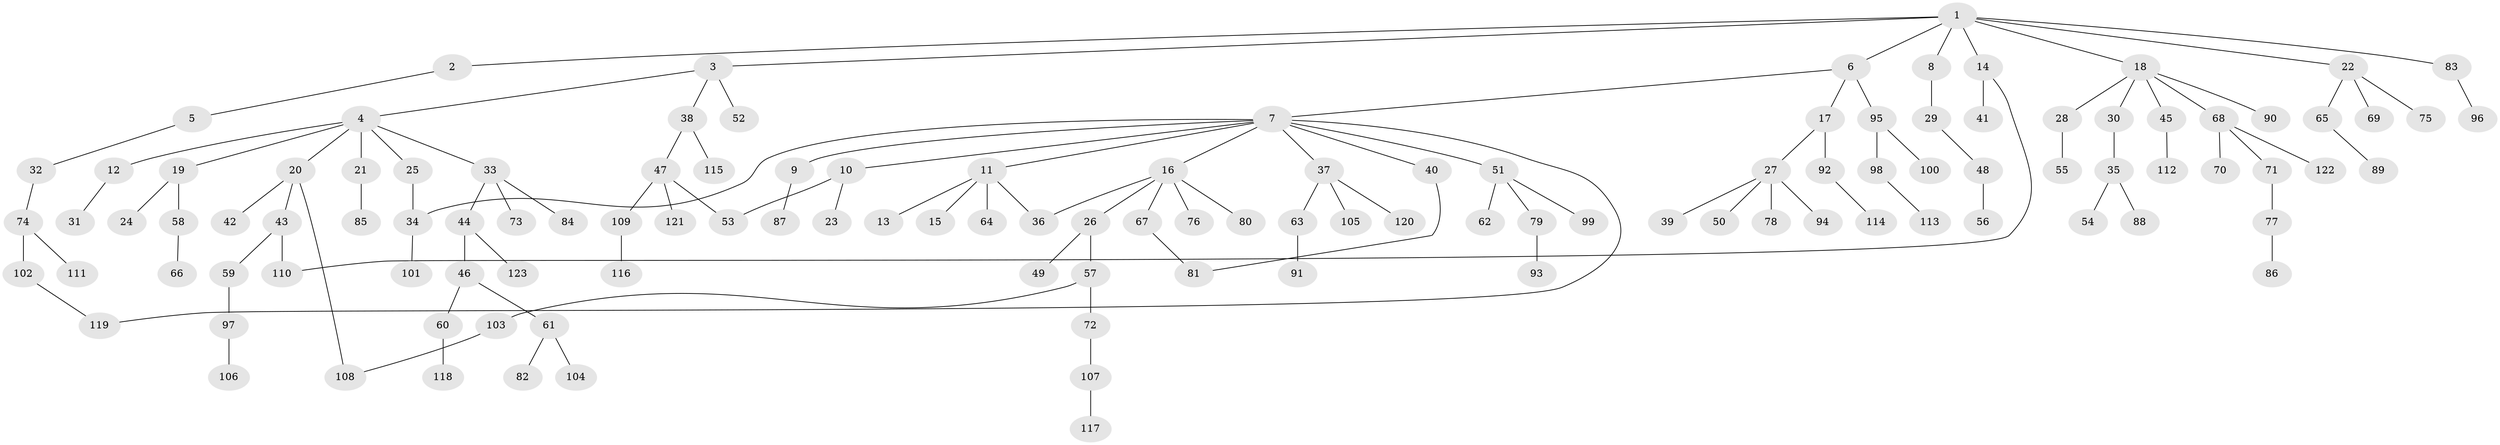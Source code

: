 // Generated by graph-tools (version 1.1) at 2025/10/02/27/25 16:10:53]
// undirected, 123 vertices, 129 edges
graph export_dot {
graph [start="1"]
  node [color=gray90,style=filled];
  1;
  2;
  3;
  4;
  5;
  6;
  7;
  8;
  9;
  10;
  11;
  12;
  13;
  14;
  15;
  16;
  17;
  18;
  19;
  20;
  21;
  22;
  23;
  24;
  25;
  26;
  27;
  28;
  29;
  30;
  31;
  32;
  33;
  34;
  35;
  36;
  37;
  38;
  39;
  40;
  41;
  42;
  43;
  44;
  45;
  46;
  47;
  48;
  49;
  50;
  51;
  52;
  53;
  54;
  55;
  56;
  57;
  58;
  59;
  60;
  61;
  62;
  63;
  64;
  65;
  66;
  67;
  68;
  69;
  70;
  71;
  72;
  73;
  74;
  75;
  76;
  77;
  78;
  79;
  80;
  81;
  82;
  83;
  84;
  85;
  86;
  87;
  88;
  89;
  90;
  91;
  92;
  93;
  94;
  95;
  96;
  97;
  98;
  99;
  100;
  101;
  102;
  103;
  104;
  105;
  106;
  107;
  108;
  109;
  110;
  111;
  112;
  113;
  114;
  115;
  116;
  117;
  118;
  119;
  120;
  121;
  122;
  123;
  1 -- 2;
  1 -- 3;
  1 -- 6;
  1 -- 8;
  1 -- 14;
  1 -- 18;
  1 -- 22;
  1 -- 83;
  2 -- 5;
  3 -- 4;
  3 -- 38;
  3 -- 52;
  4 -- 12;
  4 -- 19;
  4 -- 20;
  4 -- 21;
  4 -- 25;
  4 -- 33;
  5 -- 32;
  6 -- 7;
  6 -- 17;
  6 -- 95;
  7 -- 9;
  7 -- 10;
  7 -- 11;
  7 -- 16;
  7 -- 34;
  7 -- 37;
  7 -- 40;
  7 -- 51;
  7 -- 119;
  8 -- 29;
  9 -- 87;
  10 -- 23;
  10 -- 53;
  11 -- 13;
  11 -- 15;
  11 -- 64;
  11 -- 36;
  12 -- 31;
  14 -- 41;
  14 -- 110;
  16 -- 26;
  16 -- 36;
  16 -- 67;
  16 -- 76;
  16 -- 80;
  17 -- 27;
  17 -- 92;
  18 -- 28;
  18 -- 30;
  18 -- 45;
  18 -- 68;
  18 -- 90;
  19 -- 24;
  19 -- 58;
  20 -- 42;
  20 -- 43;
  20 -- 108;
  21 -- 85;
  22 -- 65;
  22 -- 69;
  22 -- 75;
  25 -- 34;
  26 -- 49;
  26 -- 57;
  27 -- 39;
  27 -- 50;
  27 -- 78;
  27 -- 94;
  28 -- 55;
  29 -- 48;
  30 -- 35;
  32 -- 74;
  33 -- 44;
  33 -- 73;
  33 -- 84;
  34 -- 101;
  35 -- 54;
  35 -- 88;
  37 -- 63;
  37 -- 105;
  37 -- 120;
  38 -- 47;
  38 -- 115;
  40 -- 81;
  43 -- 59;
  43 -- 110;
  44 -- 46;
  44 -- 123;
  45 -- 112;
  46 -- 60;
  46 -- 61;
  47 -- 109;
  47 -- 121;
  47 -- 53;
  48 -- 56;
  51 -- 62;
  51 -- 79;
  51 -- 99;
  57 -- 72;
  57 -- 103;
  58 -- 66;
  59 -- 97;
  60 -- 118;
  61 -- 82;
  61 -- 104;
  63 -- 91;
  65 -- 89;
  67 -- 81;
  68 -- 70;
  68 -- 71;
  68 -- 122;
  71 -- 77;
  72 -- 107;
  74 -- 102;
  74 -- 111;
  77 -- 86;
  79 -- 93;
  83 -- 96;
  92 -- 114;
  95 -- 98;
  95 -- 100;
  97 -- 106;
  98 -- 113;
  102 -- 119;
  103 -- 108;
  107 -- 117;
  109 -- 116;
}
